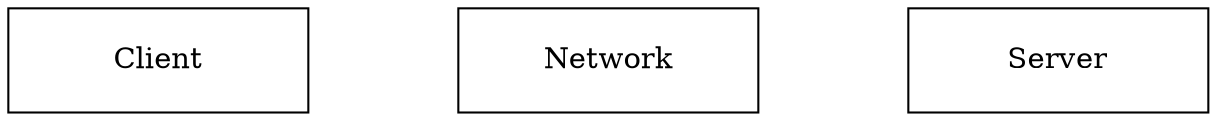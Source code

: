 
digraph SEQ_DIAGRAM {
    graph [overlap=true, splines=line, nodesep=1.0, ordering=out];
    edge [arrowhead=none];
    node [shape=none, width=0, height=0, label=""];

    {# $       rank=same;
        node[shape=rectangle, height=0.7, width=2];
        api_a[label="Client"];
        api_b[label="Network"];
        api_c[label="Server"];
    }
    {
    }
    {
    }
    {
    }
}
